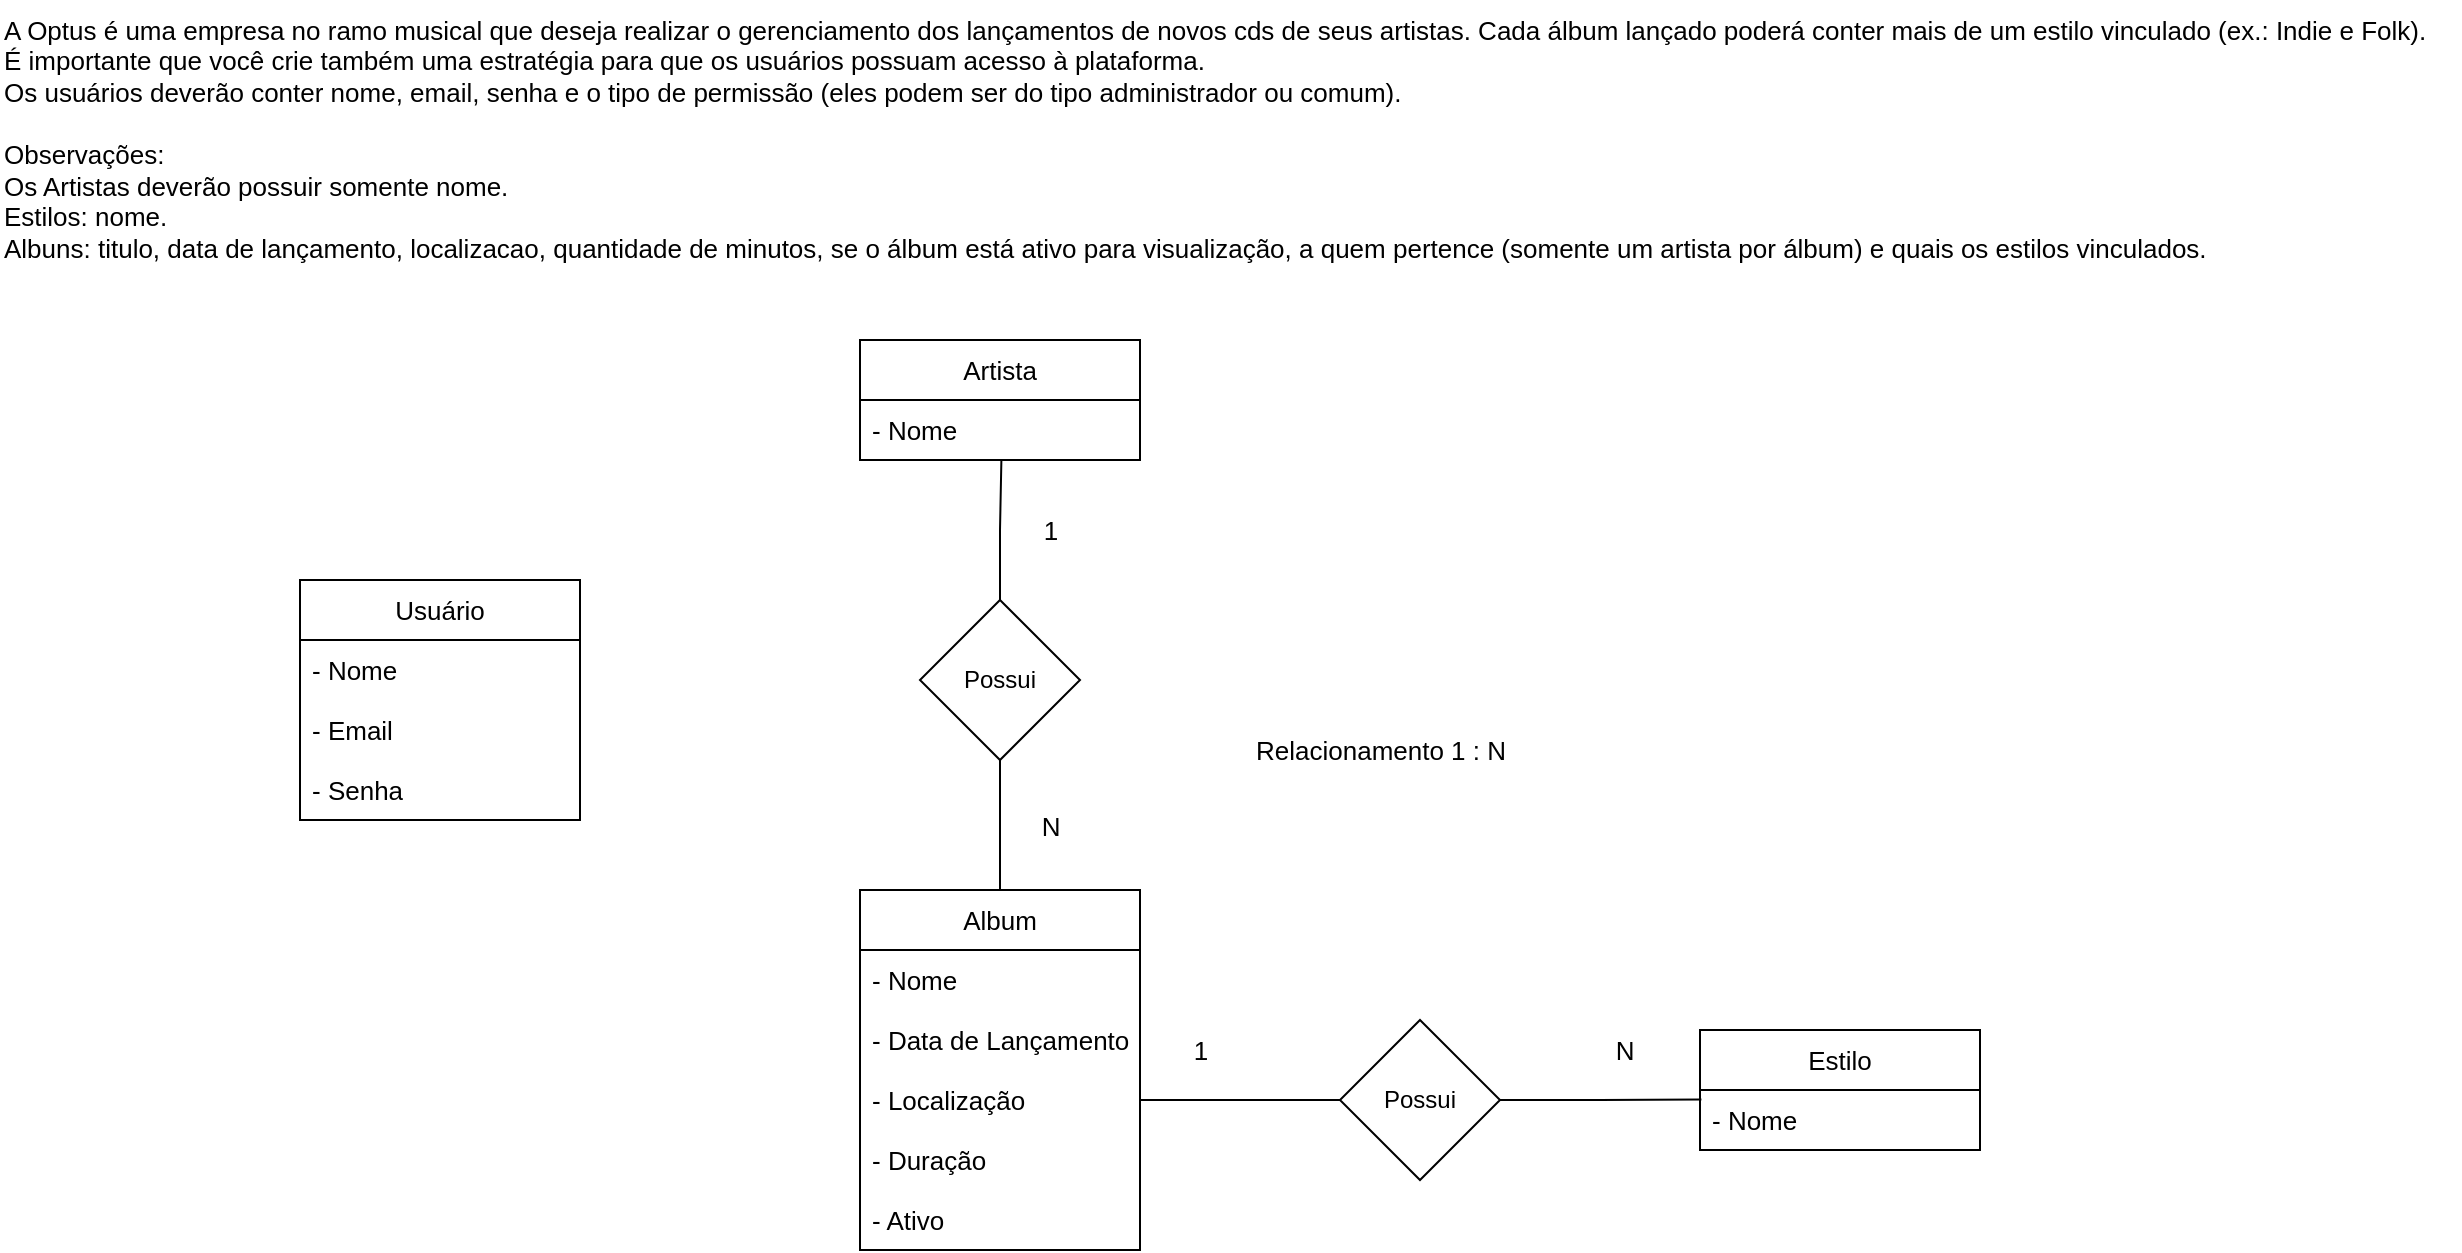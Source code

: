 <mxfile version="21.6.5" type="device">
  <diagram name="Página-1" id="u5Iw8SxshHAgk262pzKF">
    <mxGraphModel dx="1235" dy="684" grid="1" gridSize="10" guides="1" tooltips="1" connect="1" arrows="1" fold="1" page="1" pageScale="1" pageWidth="827" pageHeight="1169" math="0" shadow="0">
      <root>
        <mxCell id="0" />
        <mxCell id="1" parent="0" />
        <mxCell id="5iS-EvI_2wy9iXnqM2I--1" value="&lt;div style=&quot;font-size: 13px;&quot;&gt;&lt;font style=&quot;font-size: 13px;&quot;&gt;A Optus é uma empresa no ramo musical que deseja realizar o gerenciamento dos lançamentos de novos cds de seus artistas. Cada álbum lançado poderá conter mais de um estilo vinculado (ex.: Indie e Folk).&lt;/font&gt;&lt;/div&gt;&lt;div style=&quot;font-size: 13px;&quot;&gt;&lt;font style=&quot;font-size: 13px;&quot;&gt;É importante que você crie também uma estratégia para que os usuários possuam acesso à plataforma.&lt;/font&gt;&lt;/div&gt;&lt;div style=&quot;font-size: 13px;&quot;&gt;&lt;font style=&quot;font-size: 13px;&quot;&gt;Os usuários deverão conter nome, email, senha e o tipo de permissão (eles podem ser do tipo administrador ou comum).&lt;/font&gt;&lt;/div&gt;&lt;div style=&quot;font-size: 13px;&quot;&gt;&lt;font style=&quot;font-size: 13px;&quot;&gt;&lt;br&gt;&lt;/font&gt;&lt;/div&gt;&lt;div style=&quot;font-size: 13px;&quot;&gt;&lt;font style=&quot;font-size: 13px;&quot;&gt;Observações:&lt;/font&gt;&lt;/div&gt;&lt;div style=&quot;font-size: 13px;&quot;&gt;&lt;font style=&quot;font-size: 13px;&quot;&gt;Os Artistas deverão possuir somente nome.&lt;/font&gt;&lt;/div&gt;&lt;div style=&quot;font-size: 13px;&quot;&gt;&lt;font style=&quot;font-size: 13px;&quot;&gt;Estilos: nome.&lt;/font&gt;&lt;/div&gt;&lt;div style=&quot;font-size: 13px;&quot;&gt;&lt;font style=&quot;font-size: 13px;&quot;&gt;Albuns: titulo, data de lançamento, localizacao, quantidade de minutos, se o álbum está ativo para visualização, a quem pertence (somente um artista por álbum) e quais os estilos vinculados.&lt;/font&gt;&lt;/div&gt;&lt;div style=&quot;font-size: 13px;&quot;&gt;&lt;font style=&quot;font-size: 13px;&quot;&gt;&lt;br&gt;&lt;/font&gt;&lt;/div&gt;&lt;div style=&quot;font-size: 13px;&quot;&gt;&lt;br&gt;&lt;/div&gt;" style="text;html=1;align=left;verticalAlign=middle;resizable=0;points=[];autosize=1;strokeColor=none;fillColor=none;" vertex="1" parent="1">
          <mxGeometry x="30" y="10" width="1230" height="170" as="geometry" />
        </mxCell>
        <mxCell id="5iS-EvI_2wy9iXnqM2I--2" value="&lt;font style=&quot;font-size: 13px;&quot;&gt;Usuário&lt;/font&gt;" style="swimlane;fontStyle=0;childLayout=stackLayout;horizontal=1;startSize=30;horizontalStack=0;resizeParent=1;resizeParentMax=0;resizeLast=0;collapsible=1;marginBottom=0;whiteSpace=wrap;html=1;" vertex="1" parent="1">
          <mxGeometry x="180" y="300" width="140" height="120" as="geometry" />
        </mxCell>
        <mxCell id="5iS-EvI_2wy9iXnqM2I--3" value="&lt;font style=&quot;font-size: 13px;&quot;&gt;- Nome&lt;/font&gt;" style="text;strokeColor=none;fillColor=none;align=left;verticalAlign=middle;spacingLeft=4;spacingRight=4;overflow=hidden;points=[[0,0.5],[1,0.5]];portConstraint=eastwest;rotatable=0;whiteSpace=wrap;html=1;" vertex="1" parent="5iS-EvI_2wy9iXnqM2I--2">
          <mxGeometry y="30" width="140" height="30" as="geometry" />
        </mxCell>
        <mxCell id="5iS-EvI_2wy9iXnqM2I--4" value="&lt;font style=&quot;font-size: 13px;&quot;&gt;- Email&lt;/font&gt;" style="text;strokeColor=none;fillColor=none;align=left;verticalAlign=middle;spacingLeft=4;spacingRight=4;overflow=hidden;points=[[0,0.5],[1,0.5]];portConstraint=eastwest;rotatable=0;whiteSpace=wrap;html=1;" vertex="1" parent="5iS-EvI_2wy9iXnqM2I--2">
          <mxGeometry y="60" width="140" height="30" as="geometry" />
        </mxCell>
        <mxCell id="5iS-EvI_2wy9iXnqM2I--5" value="&lt;font style=&quot;font-size: 13px;&quot;&gt;- Senha&lt;/font&gt;" style="text;strokeColor=none;fillColor=none;align=left;verticalAlign=middle;spacingLeft=4;spacingRight=4;overflow=hidden;points=[[0,0.5],[1,0.5]];portConstraint=eastwest;rotatable=0;whiteSpace=wrap;html=1;" vertex="1" parent="5iS-EvI_2wy9iXnqM2I--2">
          <mxGeometry y="90" width="140" height="30" as="geometry" />
        </mxCell>
        <mxCell id="5iS-EvI_2wy9iXnqM2I--6" value="&lt;font style=&quot;font-size: 13px;&quot;&gt;Artista&lt;/font&gt;" style="swimlane;fontStyle=0;childLayout=stackLayout;horizontal=1;startSize=30;horizontalStack=0;resizeParent=1;resizeParentMax=0;resizeLast=0;collapsible=1;marginBottom=0;whiteSpace=wrap;html=1;" vertex="1" parent="1">
          <mxGeometry x="460" y="180" width="140" height="60" as="geometry" />
        </mxCell>
        <mxCell id="5iS-EvI_2wy9iXnqM2I--7" value="&lt;font style=&quot;font-size: 13px;&quot;&gt;- Nome&lt;/font&gt;" style="text;strokeColor=none;fillColor=none;align=left;verticalAlign=middle;spacingLeft=4;spacingRight=4;overflow=hidden;points=[[0,0.5],[1,0.5]];portConstraint=eastwest;rotatable=0;whiteSpace=wrap;html=1;" vertex="1" parent="5iS-EvI_2wy9iXnqM2I--6">
          <mxGeometry y="30" width="140" height="30" as="geometry" />
        </mxCell>
        <mxCell id="5iS-EvI_2wy9iXnqM2I--14" value="&lt;span style=&quot;font-size: 13px;&quot;&gt;Album&lt;/span&gt;" style="swimlane;fontStyle=0;childLayout=stackLayout;horizontal=1;startSize=30;horizontalStack=0;resizeParent=1;resizeParentMax=0;resizeLast=0;collapsible=1;marginBottom=0;whiteSpace=wrap;html=1;" vertex="1" parent="1">
          <mxGeometry x="460" y="455" width="140" height="180" as="geometry" />
        </mxCell>
        <mxCell id="5iS-EvI_2wy9iXnqM2I--15" value="&lt;font style=&quot;font-size: 13px;&quot;&gt;- Nome&lt;/font&gt;" style="text;strokeColor=none;fillColor=none;align=left;verticalAlign=middle;spacingLeft=4;spacingRight=4;overflow=hidden;points=[[0,0.5],[1,0.5]];portConstraint=eastwest;rotatable=0;whiteSpace=wrap;html=1;" vertex="1" parent="5iS-EvI_2wy9iXnqM2I--14">
          <mxGeometry y="30" width="140" height="30" as="geometry" />
        </mxCell>
        <mxCell id="5iS-EvI_2wy9iXnqM2I--18" value="&lt;span style=&quot;font-size: 13px;&quot;&gt;- Data de Lançamento&lt;/span&gt;" style="text;strokeColor=none;fillColor=none;align=left;verticalAlign=middle;spacingLeft=4;spacingRight=4;overflow=hidden;points=[[0,0.5],[1,0.5]];portConstraint=eastwest;rotatable=0;whiteSpace=wrap;html=1;" vertex="1" parent="5iS-EvI_2wy9iXnqM2I--14">
          <mxGeometry y="60" width="140" height="30" as="geometry" />
        </mxCell>
        <mxCell id="5iS-EvI_2wy9iXnqM2I--20" value="&lt;font style=&quot;font-size: 13px;&quot;&gt;- Localização&lt;/font&gt;" style="text;strokeColor=none;fillColor=none;align=left;verticalAlign=middle;spacingLeft=4;spacingRight=4;overflow=hidden;points=[[0,0.5],[1,0.5]];portConstraint=eastwest;rotatable=0;whiteSpace=wrap;html=1;" vertex="1" parent="5iS-EvI_2wy9iXnqM2I--14">
          <mxGeometry y="90" width="140" height="30" as="geometry" />
        </mxCell>
        <mxCell id="5iS-EvI_2wy9iXnqM2I--21" value="&lt;font style=&quot;font-size: 13px;&quot;&gt;- Duração&lt;/font&gt;" style="text;strokeColor=none;fillColor=none;align=left;verticalAlign=middle;spacingLeft=4;spacingRight=4;overflow=hidden;points=[[0,0.5],[1,0.5]];portConstraint=eastwest;rotatable=0;whiteSpace=wrap;html=1;" vertex="1" parent="5iS-EvI_2wy9iXnqM2I--14">
          <mxGeometry y="120" width="140" height="30" as="geometry" />
        </mxCell>
        <mxCell id="5iS-EvI_2wy9iXnqM2I--22" value="&lt;font style=&quot;font-size: 13px;&quot;&gt;- Ativo&lt;/font&gt;" style="text;strokeColor=none;fillColor=none;align=left;verticalAlign=middle;spacingLeft=4;spacingRight=4;overflow=hidden;points=[[0,0.5],[1,0.5]];portConstraint=eastwest;rotatable=0;whiteSpace=wrap;html=1;" vertex="1" parent="5iS-EvI_2wy9iXnqM2I--14">
          <mxGeometry y="150" width="140" height="30" as="geometry" />
        </mxCell>
        <mxCell id="5iS-EvI_2wy9iXnqM2I--16" value="&lt;span style=&quot;font-size: 13px;&quot;&gt;Estilo&lt;/span&gt;" style="swimlane;fontStyle=0;childLayout=stackLayout;horizontal=1;startSize=30;horizontalStack=0;resizeParent=1;resizeParentMax=0;resizeLast=0;collapsible=1;marginBottom=0;whiteSpace=wrap;html=1;" vertex="1" parent="1">
          <mxGeometry x="880" y="525" width="140" height="60" as="geometry" />
        </mxCell>
        <mxCell id="5iS-EvI_2wy9iXnqM2I--17" value="&lt;font style=&quot;font-size: 13px;&quot;&gt;- Nome&lt;/font&gt;" style="text;strokeColor=none;fillColor=none;align=left;verticalAlign=middle;spacingLeft=4;spacingRight=4;overflow=hidden;points=[[0,0.5],[1,0.5]];portConstraint=eastwest;rotatable=0;whiteSpace=wrap;html=1;" vertex="1" parent="5iS-EvI_2wy9iXnqM2I--16">
          <mxGeometry y="30" width="140" height="30" as="geometry" />
        </mxCell>
        <mxCell id="5iS-EvI_2wy9iXnqM2I--25" style="edgeStyle=orthogonalEdgeStyle;rounded=0;orthogonalLoop=1;jettySize=auto;html=1;entryX=0.505;entryY=0.992;entryDx=0;entryDy=0;entryPerimeter=0;endArrow=none;endFill=0;" edge="1" parent="1" source="5iS-EvI_2wy9iXnqM2I--23" target="5iS-EvI_2wy9iXnqM2I--7">
          <mxGeometry relative="1" as="geometry" />
        </mxCell>
        <mxCell id="5iS-EvI_2wy9iXnqM2I--26" style="edgeStyle=orthogonalEdgeStyle;rounded=0;orthogonalLoop=1;jettySize=auto;html=1;entryX=0.5;entryY=0;entryDx=0;entryDy=0;endArrow=none;endFill=0;" edge="1" parent="1" source="5iS-EvI_2wy9iXnqM2I--23" target="5iS-EvI_2wy9iXnqM2I--14">
          <mxGeometry relative="1" as="geometry" />
        </mxCell>
        <mxCell id="5iS-EvI_2wy9iXnqM2I--23" value="Possui" style="rhombus;whiteSpace=wrap;html=1;" vertex="1" parent="1">
          <mxGeometry x="490" y="310" width="80" height="80" as="geometry" />
        </mxCell>
        <mxCell id="5iS-EvI_2wy9iXnqM2I--27" style="edgeStyle=orthogonalEdgeStyle;rounded=0;orthogonalLoop=1;jettySize=auto;html=1;entryX=1;entryY=0.5;entryDx=0;entryDy=0;endArrow=none;endFill=0;" edge="1" parent="1" source="5iS-EvI_2wy9iXnqM2I--24" target="5iS-EvI_2wy9iXnqM2I--20">
          <mxGeometry relative="1" as="geometry" />
        </mxCell>
        <mxCell id="5iS-EvI_2wy9iXnqM2I--28" style="edgeStyle=orthogonalEdgeStyle;rounded=0;orthogonalLoop=1;jettySize=auto;html=1;entryX=0.005;entryY=0.159;entryDx=0;entryDy=0;entryPerimeter=0;endArrow=none;endFill=0;" edge="1" parent="1" source="5iS-EvI_2wy9iXnqM2I--24" target="5iS-EvI_2wy9iXnqM2I--17">
          <mxGeometry relative="1" as="geometry" />
        </mxCell>
        <mxCell id="5iS-EvI_2wy9iXnqM2I--24" value="Possui" style="rhombus;whiteSpace=wrap;html=1;" vertex="1" parent="1">
          <mxGeometry x="700" y="520" width="80" height="80" as="geometry" />
        </mxCell>
        <mxCell id="5iS-EvI_2wy9iXnqM2I--31" value="&lt;font style=&quot;font-size: 13px;&quot;&gt;1&lt;/font&gt;" style="text;html=1;align=center;verticalAlign=middle;resizable=0;points=[];autosize=1;strokeColor=none;fillColor=none;" vertex="1" parent="1">
          <mxGeometry x="540" y="260" width="30" height="30" as="geometry" />
        </mxCell>
        <mxCell id="5iS-EvI_2wy9iXnqM2I--32" value="&lt;font style=&quot;font-size: 13px;&quot;&gt;N&lt;/font&gt;" style="text;html=1;align=center;verticalAlign=middle;resizable=0;points=[];autosize=1;strokeColor=none;fillColor=none;" vertex="1" parent="1">
          <mxGeometry x="540" y="408" width="30" height="30" as="geometry" />
        </mxCell>
        <mxCell id="5iS-EvI_2wy9iXnqM2I--33" value="&lt;font style=&quot;font-size: 13px;&quot;&gt;1&lt;/font&gt;" style="text;html=1;align=center;verticalAlign=middle;resizable=0;points=[];autosize=1;strokeColor=none;fillColor=none;" vertex="1" parent="1">
          <mxGeometry x="615" y="520" width="30" height="30" as="geometry" />
        </mxCell>
        <mxCell id="5iS-EvI_2wy9iXnqM2I--34" value="&lt;font style=&quot;font-size: 13px;&quot;&gt;N&lt;/font&gt;" style="text;html=1;align=center;verticalAlign=middle;resizable=0;points=[];autosize=1;strokeColor=none;fillColor=none;" vertex="1" parent="1">
          <mxGeometry x="827" y="520" width="30" height="30" as="geometry" />
        </mxCell>
        <mxCell id="5iS-EvI_2wy9iXnqM2I--35" value="&lt;font style=&quot;font-size: 13px;&quot;&gt;Relacionamento 1 : N&lt;/font&gt;" style="text;html=1;align=center;verticalAlign=middle;resizable=0;points=[];autosize=1;strokeColor=none;fillColor=none;" vertex="1" parent="1">
          <mxGeometry x="645" y="370" width="150" height="30" as="geometry" />
        </mxCell>
      </root>
    </mxGraphModel>
  </diagram>
</mxfile>
